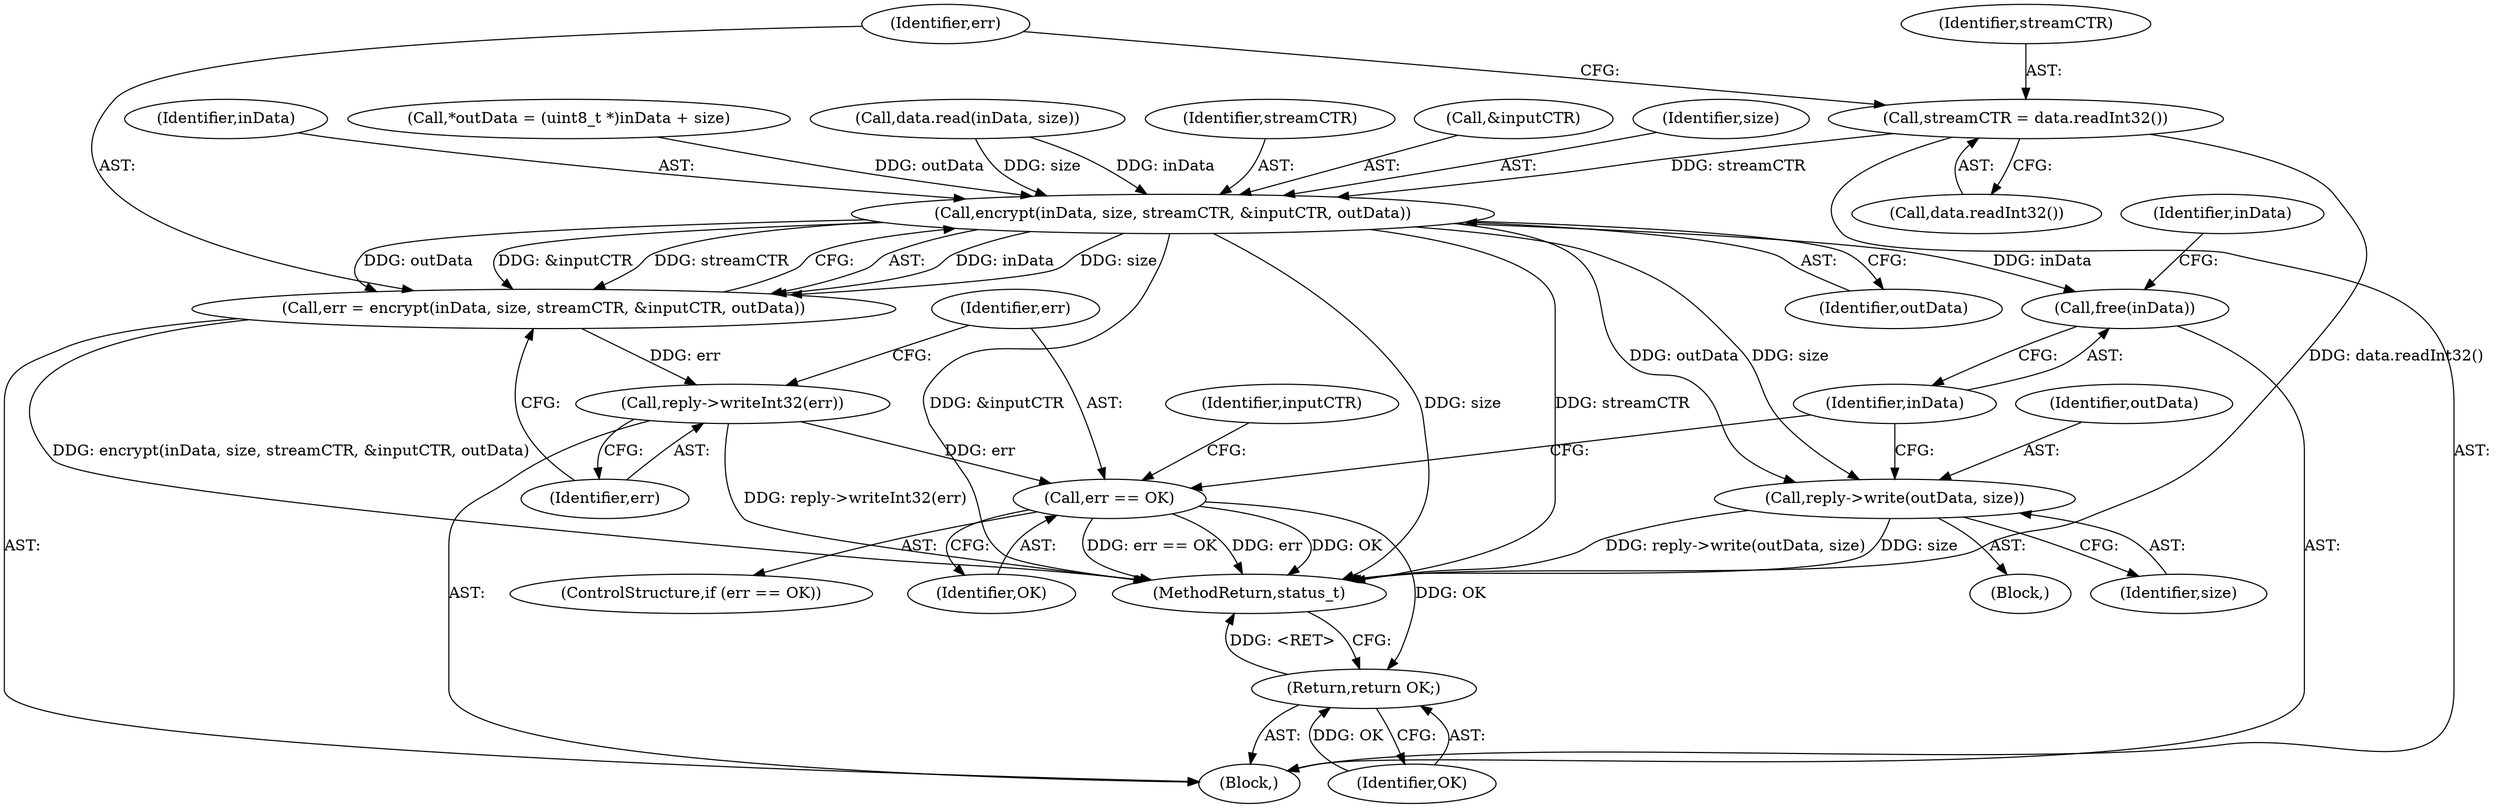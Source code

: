 digraph "0_Android_9667e3eff2d34c3797c3b529370de47b2c1f1bf6@API" {
"1000210" [label="(Call,streamCTR = data.readInt32())"];
"1000217" [label="(Call,encrypt(inData, size, streamCTR, &inputCTR, outData))"];
"1000215" [label="(Call,err = encrypt(inData, size, streamCTR, &inputCTR, outData))"];
"1000224" [label="(Call,reply->writeInt32(err))"];
"1000227" [label="(Call,err == OK)"];
"1000243" [label="(Return,return OK;)"];
"1000233" [label="(Call,reply->write(outData, size))"];
"1000236" [label="(Call,free(inData))"];
"1000219" [label="(Identifier,size)"];
"1000218" [label="(Identifier,inData)"];
"1000199" [label="(Call,*outData = (uint8_t *)inData + size)"];
"1000217" [label="(Call,encrypt(inData, size, streamCTR, &inputCTR, outData))"];
"1000232" [label="(Identifier,inputCTR)"];
"1000211" [label="(Identifier,streamCTR)"];
"1000243" [label="(Return,return OK;)"];
"1000169" [label="(Block,)"];
"1000216" [label="(Identifier,err)"];
"1000235" [label="(Identifier,size)"];
"1000244" [label="(Identifier,OK)"];
"1000212" [label="(Call,data.readInt32())"];
"1000224" [label="(Call,reply->writeInt32(err))"];
"1000230" [label="(Block,)"];
"1000395" [label="(MethodReturn,status_t)"];
"1000210" [label="(Call,streamCTR = data.readInt32())"];
"1000206" [label="(Call,data.read(inData, size))"];
"1000237" [label="(Identifier,inData)"];
"1000220" [label="(Identifier,streamCTR)"];
"1000226" [label="(ControlStructure,if (err == OK))"];
"1000215" [label="(Call,err = encrypt(inData, size, streamCTR, &inputCTR, outData))"];
"1000236" [label="(Call,free(inData))"];
"1000233" [label="(Call,reply->write(outData, size))"];
"1000228" [label="(Identifier,err)"];
"1000227" [label="(Call,err == OK)"];
"1000223" [label="(Identifier,outData)"];
"1000225" [label="(Identifier,err)"];
"1000234" [label="(Identifier,outData)"];
"1000239" [label="(Identifier,inData)"];
"1000221" [label="(Call,&inputCTR)"];
"1000229" [label="(Identifier,OK)"];
"1000210" -> "1000169"  [label="AST: "];
"1000210" -> "1000212"  [label="CFG: "];
"1000211" -> "1000210"  [label="AST: "];
"1000212" -> "1000210"  [label="AST: "];
"1000216" -> "1000210"  [label="CFG: "];
"1000210" -> "1000395"  [label="DDG: data.readInt32()"];
"1000210" -> "1000217"  [label="DDG: streamCTR"];
"1000217" -> "1000215"  [label="AST: "];
"1000217" -> "1000223"  [label="CFG: "];
"1000218" -> "1000217"  [label="AST: "];
"1000219" -> "1000217"  [label="AST: "];
"1000220" -> "1000217"  [label="AST: "];
"1000221" -> "1000217"  [label="AST: "];
"1000223" -> "1000217"  [label="AST: "];
"1000215" -> "1000217"  [label="CFG: "];
"1000217" -> "1000395"  [label="DDG: &inputCTR"];
"1000217" -> "1000395"  [label="DDG: size"];
"1000217" -> "1000395"  [label="DDG: streamCTR"];
"1000217" -> "1000215"  [label="DDG: inData"];
"1000217" -> "1000215"  [label="DDG: size"];
"1000217" -> "1000215"  [label="DDG: outData"];
"1000217" -> "1000215"  [label="DDG: &inputCTR"];
"1000217" -> "1000215"  [label="DDG: streamCTR"];
"1000206" -> "1000217"  [label="DDG: inData"];
"1000206" -> "1000217"  [label="DDG: size"];
"1000199" -> "1000217"  [label="DDG: outData"];
"1000217" -> "1000233"  [label="DDG: outData"];
"1000217" -> "1000233"  [label="DDG: size"];
"1000217" -> "1000236"  [label="DDG: inData"];
"1000215" -> "1000169"  [label="AST: "];
"1000216" -> "1000215"  [label="AST: "];
"1000225" -> "1000215"  [label="CFG: "];
"1000215" -> "1000395"  [label="DDG: encrypt(inData, size, streamCTR, &inputCTR, outData)"];
"1000215" -> "1000224"  [label="DDG: err"];
"1000224" -> "1000169"  [label="AST: "];
"1000224" -> "1000225"  [label="CFG: "];
"1000225" -> "1000224"  [label="AST: "];
"1000228" -> "1000224"  [label="CFG: "];
"1000224" -> "1000395"  [label="DDG: reply->writeInt32(err)"];
"1000224" -> "1000227"  [label="DDG: err"];
"1000227" -> "1000226"  [label="AST: "];
"1000227" -> "1000229"  [label="CFG: "];
"1000228" -> "1000227"  [label="AST: "];
"1000229" -> "1000227"  [label="AST: "];
"1000232" -> "1000227"  [label="CFG: "];
"1000237" -> "1000227"  [label="CFG: "];
"1000227" -> "1000395"  [label="DDG: err == OK"];
"1000227" -> "1000395"  [label="DDG: err"];
"1000227" -> "1000395"  [label="DDG: OK"];
"1000227" -> "1000243"  [label="DDG: OK"];
"1000243" -> "1000169"  [label="AST: "];
"1000243" -> "1000244"  [label="CFG: "];
"1000244" -> "1000243"  [label="AST: "];
"1000395" -> "1000243"  [label="CFG: "];
"1000243" -> "1000395"  [label="DDG: <RET>"];
"1000244" -> "1000243"  [label="DDG: OK"];
"1000233" -> "1000230"  [label="AST: "];
"1000233" -> "1000235"  [label="CFG: "];
"1000234" -> "1000233"  [label="AST: "];
"1000235" -> "1000233"  [label="AST: "];
"1000237" -> "1000233"  [label="CFG: "];
"1000233" -> "1000395"  [label="DDG: reply->write(outData, size)"];
"1000233" -> "1000395"  [label="DDG: size"];
"1000236" -> "1000169"  [label="AST: "];
"1000236" -> "1000237"  [label="CFG: "];
"1000237" -> "1000236"  [label="AST: "];
"1000239" -> "1000236"  [label="CFG: "];
}
